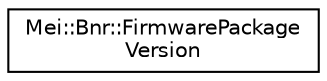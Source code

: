 digraph "Graphical Class Hierarchy"
{
  edge [fontname="Helvetica",fontsize="10",labelfontname="Helvetica",labelfontsize="10"];
  node [fontname="Helvetica",fontsize="10",shape=record];
  rankdir="LR";
  Node1 [label="Mei::Bnr::FirmwarePackage\lVersion",height=0.2,width=0.4,color="black", fillcolor="white", style="filled",URL="$a00037.html",tooltip="Firmware package version of the BNR. "];
}
